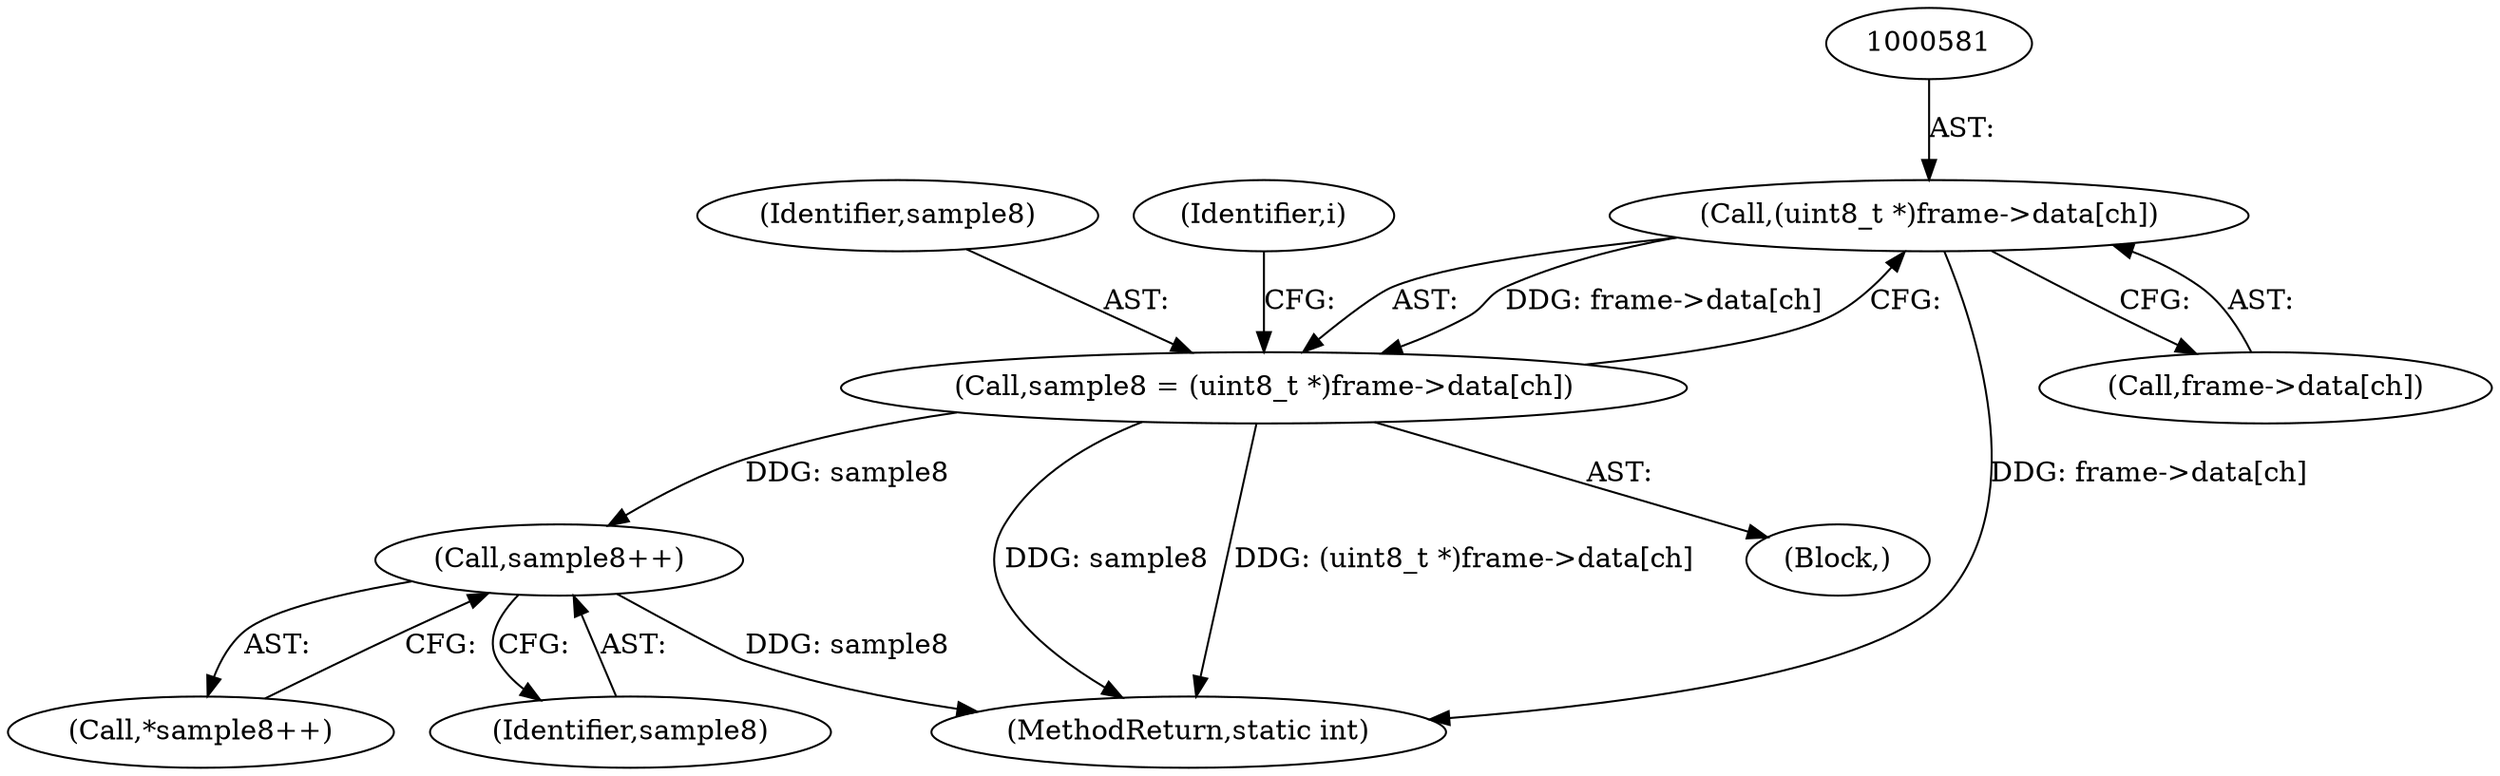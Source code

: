 digraph "0_FFmpeg_ba4beaf6149f7241c8bd85fe853318c2f6837ad0@array" {
"1000580" [label="(Call,(uint8_t *)frame->data[ch])"];
"1000578" [label="(Call,sample8 = (uint8_t *)frame->data[ch])"];
"1000598" [label="(Call,sample8++)"];
"1000597" [label="(Call,*sample8++)"];
"1000719" [label="(MethodReturn,static int)"];
"1000579" [label="(Identifier,sample8)"];
"1000598" [label="(Call,sample8++)"];
"1000599" [label="(Identifier,sample8)"];
"1000582" [label="(Call,frame->data[ch])"];
"1000589" [label="(Identifier,i)"];
"1000578" [label="(Call,sample8 = (uint8_t *)frame->data[ch])"];
"1000577" [label="(Block,)"];
"1000580" [label="(Call,(uint8_t *)frame->data[ch])"];
"1000580" -> "1000578"  [label="AST: "];
"1000580" -> "1000582"  [label="CFG: "];
"1000581" -> "1000580"  [label="AST: "];
"1000582" -> "1000580"  [label="AST: "];
"1000578" -> "1000580"  [label="CFG: "];
"1000580" -> "1000719"  [label="DDG: frame->data[ch]"];
"1000580" -> "1000578"  [label="DDG: frame->data[ch]"];
"1000578" -> "1000577"  [label="AST: "];
"1000579" -> "1000578"  [label="AST: "];
"1000589" -> "1000578"  [label="CFG: "];
"1000578" -> "1000719"  [label="DDG: sample8"];
"1000578" -> "1000719"  [label="DDG: (uint8_t *)frame->data[ch]"];
"1000578" -> "1000598"  [label="DDG: sample8"];
"1000598" -> "1000597"  [label="AST: "];
"1000598" -> "1000599"  [label="CFG: "];
"1000599" -> "1000598"  [label="AST: "];
"1000597" -> "1000598"  [label="CFG: "];
"1000598" -> "1000719"  [label="DDG: sample8"];
}
